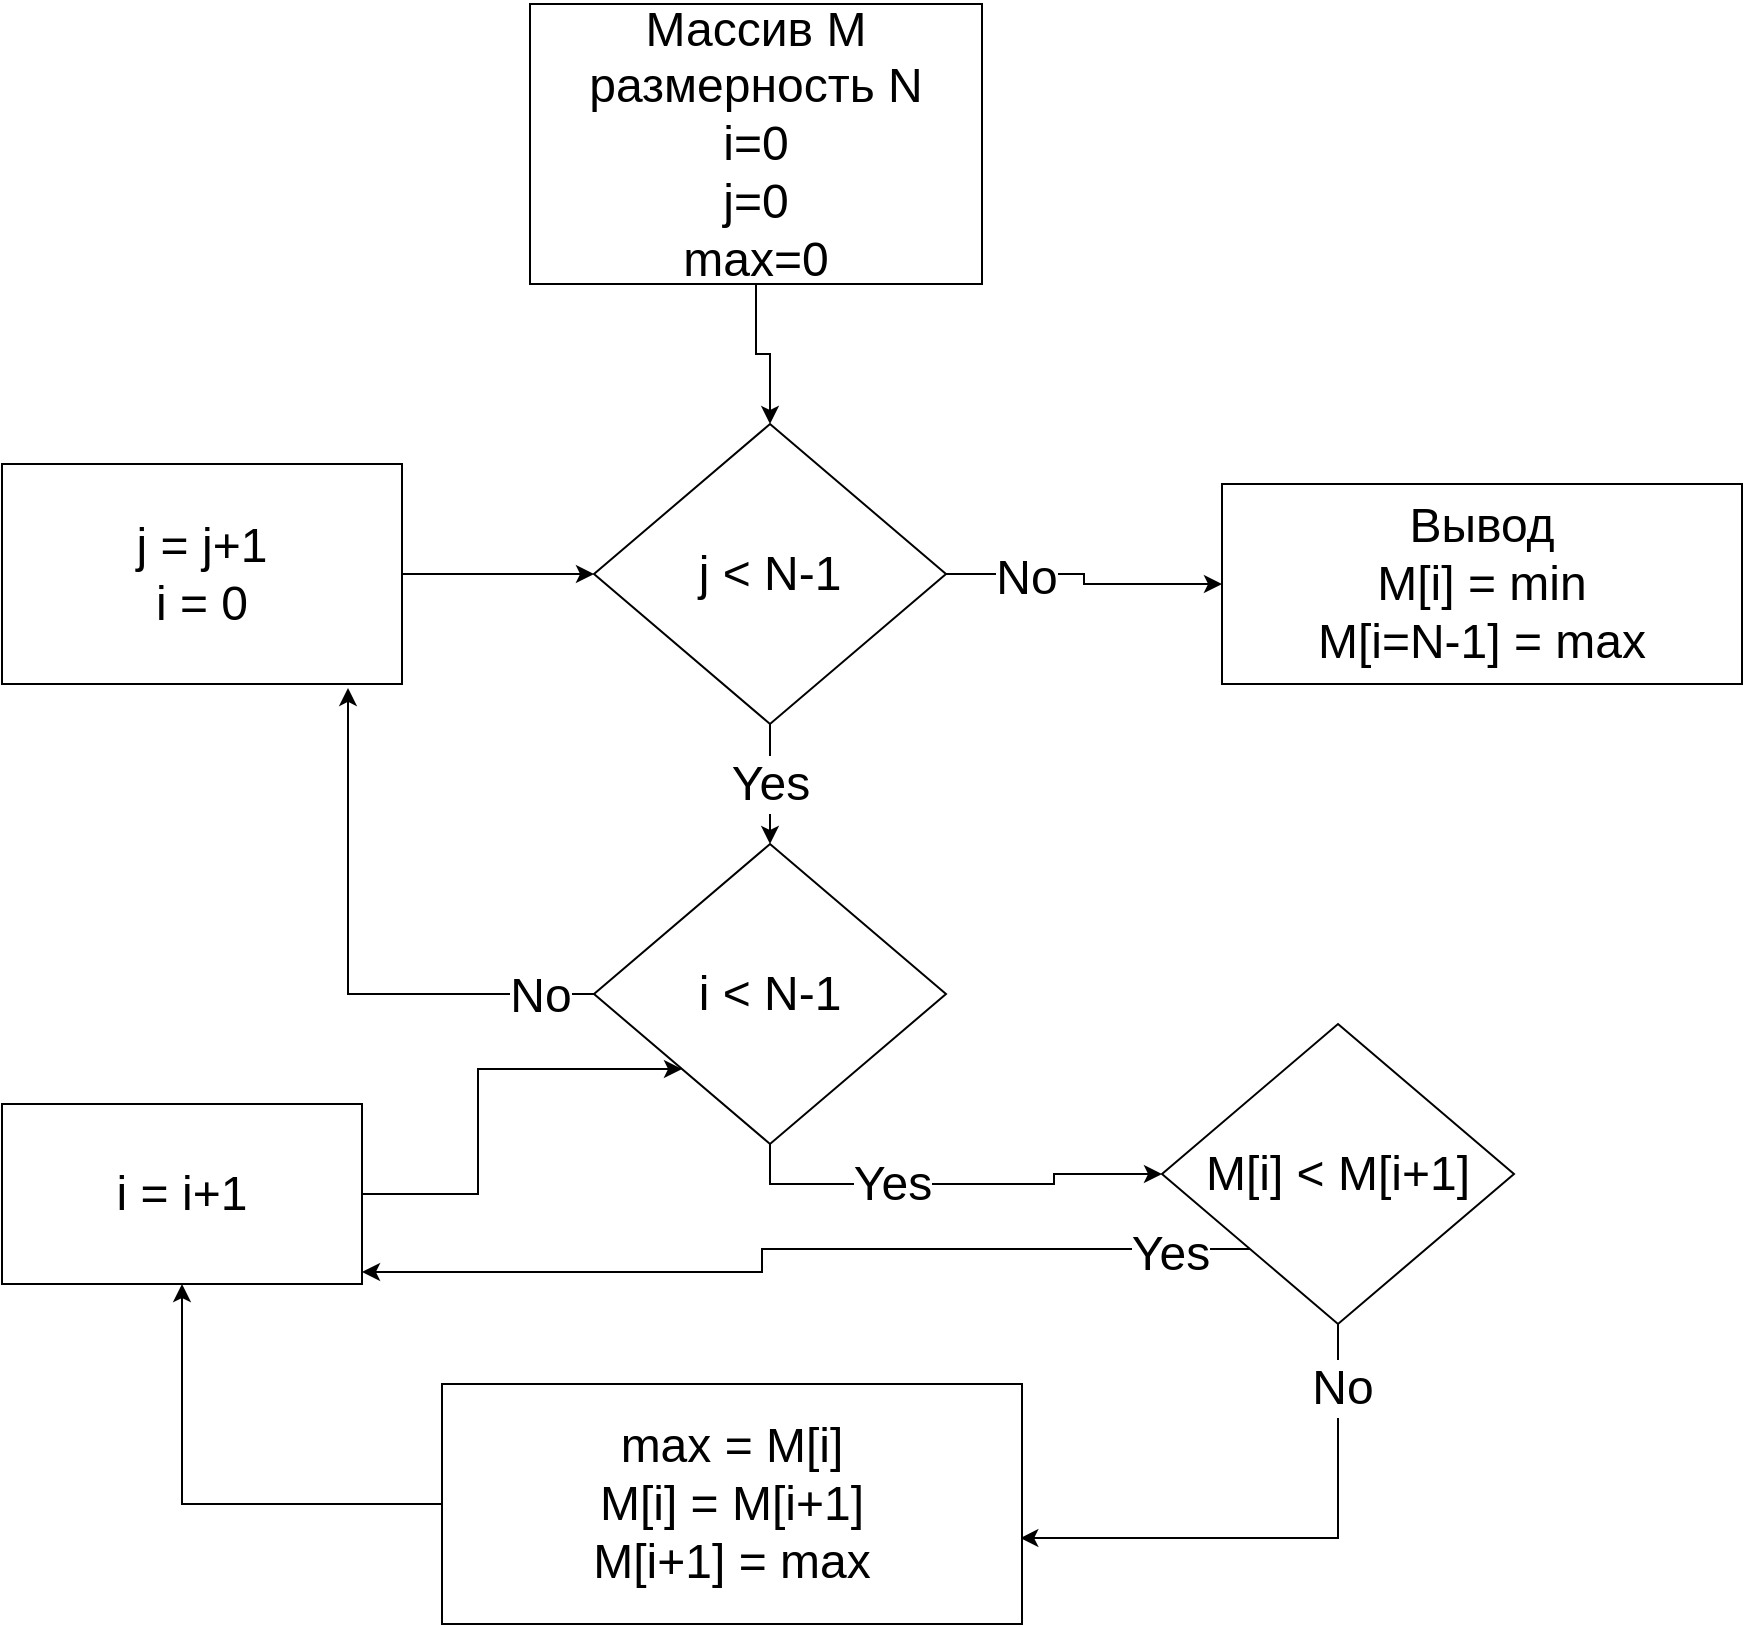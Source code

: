 <mxfile version="20.2.3" type="github">
  <diagram id="5XxlfzZEDkhZM1xjkT80" name="Страница 1">
    <mxGraphModel dx="868" dy="493" grid="1" gridSize="10" guides="1" tooltips="1" connect="1" arrows="1" fold="1" page="1" pageScale="1" pageWidth="827" pageHeight="1169" math="0" shadow="0">
      <root>
        <mxCell id="0" />
        <mxCell id="1" parent="0" />
        <mxCell id="x8kU4ACUzrW3GHUNXtIi-12" style="edgeStyle=orthogonalEdgeStyle;rounded=0;orthogonalLoop=1;jettySize=auto;html=1;exitX=0.5;exitY=1;exitDx=0;exitDy=0;entryX=0.5;entryY=0;entryDx=0;entryDy=0;fontSize=24;" edge="1" parent="1" source="x8kU4ACUzrW3GHUNXtIi-1" target="x8kU4ACUzrW3GHUNXtIi-5">
          <mxGeometry relative="1" as="geometry" />
        </mxCell>
        <mxCell id="x8kU4ACUzrW3GHUNXtIi-1" value="&lt;font style=&quot;font-size: 24px;&quot;&gt;Массив M&lt;br&gt;размерность N&lt;br&gt;i=0&lt;br&gt;j=0&lt;br&gt;max=0&lt;br&gt;&lt;/font&gt;" style="rounded=0;whiteSpace=wrap;html=1;" vertex="1" parent="1">
          <mxGeometry x="294" y="60" width="226" height="140" as="geometry" />
        </mxCell>
        <mxCell id="x8kU4ACUzrW3GHUNXtIi-13" style="edgeStyle=orthogonalEdgeStyle;rounded=0;orthogonalLoop=1;jettySize=auto;html=1;exitX=1;exitY=0.5;exitDx=0;exitDy=0;fontSize=24;" edge="1" parent="1" source="x8kU4ACUzrW3GHUNXtIi-5" target="x8kU4ACUzrW3GHUNXtIi-6">
          <mxGeometry relative="1" as="geometry" />
        </mxCell>
        <mxCell id="x8kU4ACUzrW3GHUNXtIi-16" value="No" style="edgeLabel;html=1;align=center;verticalAlign=middle;resizable=0;points=[];fontSize=24;" vertex="1" connectable="0" parent="x8kU4ACUzrW3GHUNXtIi-13">
          <mxGeometry x="-0.443" y="-2" relative="1" as="geometry">
            <mxPoint as="offset" />
          </mxGeometry>
        </mxCell>
        <mxCell id="x8kU4ACUzrW3GHUNXtIi-14" value="Yes" style="edgeStyle=orthogonalEdgeStyle;rounded=0;orthogonalLoop=1;jettySize=auto;html=1;exitX=0.5;exitY=1;exitDx=0;exitDy=0;entryX=0.5;entryY=0;entryDx=0;entryDy=0;fontSize=24;" edge="1" parent="1" source="x8kU4ACUzrW3GHUNXtIi-5" target="x8kU4ACUzrW3GHUNXtIi-7">
          <mxGeometry relative="1" as="geometry" />
        </mxCell>
        <mxCell id="x8kU4ACUzrW3GHUNXtIi-5" value="j &amp;lt; N-1" style="rhombus;whiteSpace=wrap;html=1;fontSize=24;" vertex="1" parent="1">
          <mxGeometry x="326" y="270" width="176" height="150" as="geometry" />
        </mxCell>
        <mxCell id="x8kU4ACUzrW3GHUNXtIi-6" value="Вывод&lt;br&gt;M[i] = min&lt;br&gt;M[i=N-1] = max" style="rounded=0;whiteSpace=wrap;html=1;fontSize=24;" vertex="1" parent="1">
          <mxGeometry x="640" y="300" width="260" height="100" as="geometry" />
        </mxCell>
        <mxCell id="x8kU4ACUzrW3GHUNXtIi-17" style="edgeStyle=orthogonalEdgeStyle;rounded=0;orthogonalLoop=1;jettySize=auto;html=1;exitX=0.5;exitY=1;exitDx=0;exitDy=0;entryX=0;entryY=0.5;entryDx=0;entryDy=0;fontSize=24;" edge="1" parent="1" source="x8kU4ACUzrW3GHUNXtIi-7" target="x8kU4ACUzrW3GHUNXtIi-8">
          <mxGeometry relative="1" as="geometry" />
        </mxCell>
        <mxCell id="x8kU4ACUzrW3GHUNXtIi-18" value="Yes" style="edgeLabel;html=1;align=center;verticalAlign=middle;resizable=0;points=[];fontSize=24;" vertex="1" connectable="0" parent="x8kU4ACUzrW3GHUNXtIi-17">
          <mxGeometry x="-0.267" relative="1" as="geometry">
            <mxPoint as="offset" />
          </mxGeometry>
        </mxCell>
        <mxCell id="x8kU4ACUzrW3GHUNXtIi-19" style="edgeStyle=orthogonalEdgeStyle;rounded=0;orthogonalLoop=1;jettySize=auto;html=1;exitX=0;exitY=0.5;exitDx=0;exitDy=0;entryX=0.865;entryY=1.018;entryDx=0;entryDy=0;entryPerimeter=0;fontSize=24;" edge="1" parent="1" source="x8kU4ACUzrW3GHUNXtIi-7" target="x8kU4ACUzrW3GHUNXtIi-11">
          <mxGeometry relative="1" as="geometry" />
        </mxCell>
        <mxCell id="x8kU4ACUzrW3GHUNXtIi-20" value="No" style="edgeLabel;html=1;align=center;verticalAlign=middle;resizable=0;points=[];fontSize=24;" vertex="1" connectable="0" parent="x8kU4ACUzrW3GHUNXtIi-19">
          <mxGeometry x="-0.804" y="1" relative="1" as="geometry">
            <mxPoint as="offset" />
          </mxGeometry>
        </mxCell>
        <mxCell id="x8kU4ACUzrW3GHUNXtIi-7" value="i &amp;lt; N-1" style="rhombus;whiteSpace=wrap;html=1;fontSize=24;" vertex="1" parent="1">
          <mxGeometry x="326" y="480" width="176" height="150" as="geometry" />
        </mxCell>
        <mxCell id="x8kU4ACUzrW3GHUNXtIi-21" style="edgeStyle=orthogonalEdgeStyle;rounded=0;orthogonalLoop=1;jettySize=auto;html=1;exitX=0;exitY=1;exitDx=0;exitDy=0;entryX=1;entryY=0.933;entryDx=0;entryDy=0;entryPerimeter=0;fontSize=24;" edge="1" parent="1" source="x8kU4ACUzrW3GHUNXtIi-8" target="x8kU4ACUzrW3GHUNXtIi-10">
          <mxGeometry relative="1" as="geometry" />
        </mxCell>
        <mxCell id="x8kU4ACUzrW3GHUNXtIi-22" value="Yes" style="edgeLabel;html=1;align=center;verticalAlign=middle;resizable=0;points=[];fontSize=24;" vertex="1" connectable="0" parent="x8kU4ACUzrW3GHUNXtIi-21">
          <mxGeometry x="-0.824" y="2" relative="1" as="geometry">
            <mxPoint as="offset" />
          </mxGeometry>
        </mxCell>
        <mxCell id="x8kU4ACUzrW3GHUNXtIi-23" style="edgeStyle=orthogonalEdgeStyle;rounded=0;orthogonalLoop=1;jettySize=auto;html=1;exitX=0.5;exitY=1;exitDx=0;exitDy=0;entryX=0.997;entryY=0.642;entryDx=0;entryDy=0;entryPerimeter=0;fontSize=24;" edge="1" parent="1" source="x8kU4ACUzrW3GHUNXtIi-8" target="x8kU4ACUzrW3GHUNXtIi-9">
          <mxGeometry relative="1" as="geometry" />
        </mxCell>
        <mxCell id="x8kU4ACUzrW3GHUNXtIi-24" value="No" style="edgeLabel;html=1;align=center;verticalAlign=middle;resizable=0;points=[];fontSize=24;" vertex="1" connectable="0" parent="x8kU4ACUzrW3GHUNXtIi-23">
          <mxGeometry x="-0.759" y="2" relative="1" as="geometry">
            <mxPoint as="offset" />
          </mxGeometry>
        </mxCell>
        <mxCell id="x8kU4ACUzrW3GHUNXtIi-8" value="M[i] &amp;lt; M[i+1]" style="rhombus;whiteSpace=wrap;html=1;fontSize=24;" vertex="1" parent="1">
          <mxGeometry x="610" y="570" width="176" height="150" as="geometry" />
        </mxCell>
        <mxCell id="x8kU4ACUzrW3GHUNXtIi-25" style="edgeStyle=orthogonalEdgeStyle;rounded=0;orthogonalLoop=1;jettySize=auto;html=1;exitX=0;exitY=0.5;exitDx=0;exitDy=0;entryX=0.5;entryY=1;entryDx=0;entryDy=0;fontSize=24;" edge="1" parent="1" source="x8kU4ACUzrW3GHUNXtIi-9" target="x8kU4ACUzrW3GHUNXtIi-10">
          <mxGeometry relative="1" as="geometry" />
        </mxCell>
        <mxCell id="x8kU4ACUzrW3GHUNXtIi-9" value="max = M[i]&lt;br&gt;M[i] = M[i+1]&lt;br&gt;M[i+1] = max" style="rounded=0;whiteSpace=wrap;html=1;fontSize=24;" vertex="1" parent="1">
          <mxGeometry x="250" y="750" width="290" height="120" as="geometry" />
        </mxCell>
        <mxCell id="x8kU4ACUzrW3GHUNXtIi-26" style="edgeStyle=orthogonalEdgeStyle;rounded=0;orthogonalLoop=1;jettySize=auto;html=1;exitX=1;exitY=0.5;exitDx=0;exitDy=0;entryX=0;entryY=1;entryDx=0;entryDy=0;fontSize=24;" edge="1" parent="1" source="x8kU4ACUzrW3GHUNXtIi-10" target="x8kU4ACUzrW3GHUNXtIi-7">
          <mxGeometry relative="1" as="geometry" />
        </mxCell>
        <mxCell id="x8kU4ACUzrW3GHUNXtIi-10" value="i = i+1" style="rounded=0;whiteSpace=wrap;html=1;fontSize=24;" vertex="1" parent="1">
          <mxGeometry x="30" y="610" width="180" height="90" as="geometry" />
        </mxCell>
        <mxCell id="x8kU4ACUzrW3GHUNXtIi-15" style="edgeStyle=orthogonalEdgeStyle;rounded=0;orthogonalLoop=1;jettySize=auto;html=1;exitX=1;exitY=0.5;exitDx=0;exitDy=0;fontSize=24;" edge="1" parent="1" source="x8kU4ACUzrW3GHUNXtIi-11" target="x8kU4ACUzrW3GHUNXtIi-5">
          <mxGeometry relative="1" as="geometry" />
        </mxCell>
        <mxCell id="x8kU4ACUzrW3GHUNXtIi-11" value="j = j+1&lt;br&gt;i = 0" style="rounded=0;whiteSpace=wrap;html=1;fontSize=24;" vertex="1" parent="1">
          <mxGeometry x="30" y="290" width="200" height="110" as="geometry" />
        </mxCell>
      </root>
    </mxGraphModel>
  </diagram>
</mxfile>
